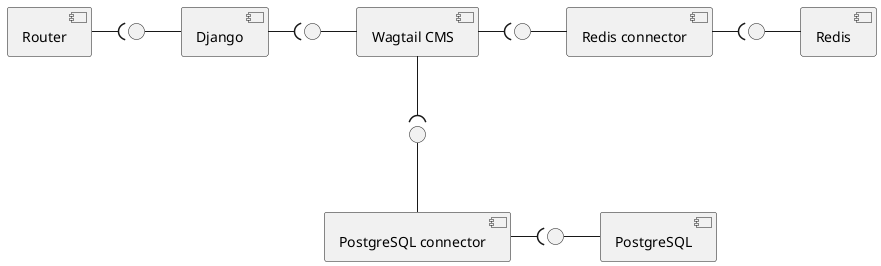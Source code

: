 @startuml

component [Router]
component [Django]
component [Wagtail CMS]
component [PostgreSQL connector]
component [PostgreSQL]
component [Redis connector]
component [Redis]

Router -right-( " "
" " -right- Django 

Django -right-( "  "
"  " -right- [Wagtail CMS]

[Wagtail CMS] -down-( "   "
"   " -down- [PostgreSQL connector]

[Wagtail CMS] -right-( "    "
"    " -right- [Redis connector]

[Redis connector] -right-( "     "
"     " -right- Redis

[PostgreSQL connector] -right-( "      "
"      " -right- PostgreSQL

@enduml